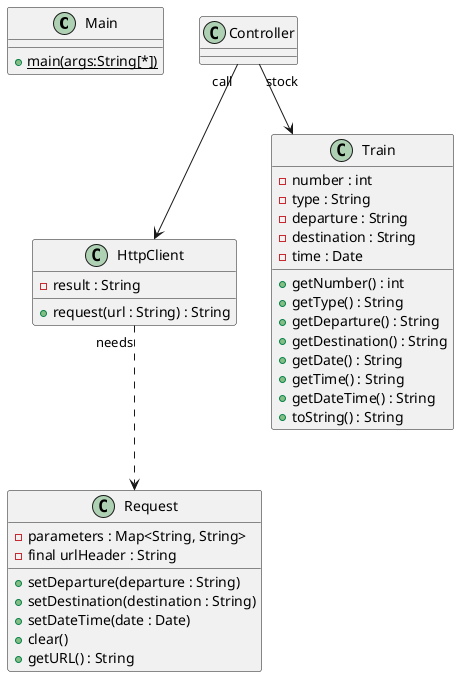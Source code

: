 @startuml
'https://plantuml.com/class-diagram

class Main {

    +{static}main(args:String[*])
}

class Controller {
}

class HttpClient {
    -result : String
    +request(url : String) : String
}

class Request {
    -parameters : Map<String, String>
    -final urlHeader : String
    +setDeparture(departure : String)
    +setDestination(destination : String)
    +setDateTime(date : Date)
    +clear()
    +getURL() : String
}

class Train {
    -number : int
    -type : String
    -departure : String
    -destination : String
    -time : Date
    +getNumber() : int
    +getType() : String
    +getDeparture() : String
    +getDestination() : String
    +getDate() : String
    +getTime() : String
    +getDateTime() : String
    +toString() : String
}

HttpClient "needs"..> Request
Controller "call"--> HttpClient
Controller "stock"--> Train

@enduml